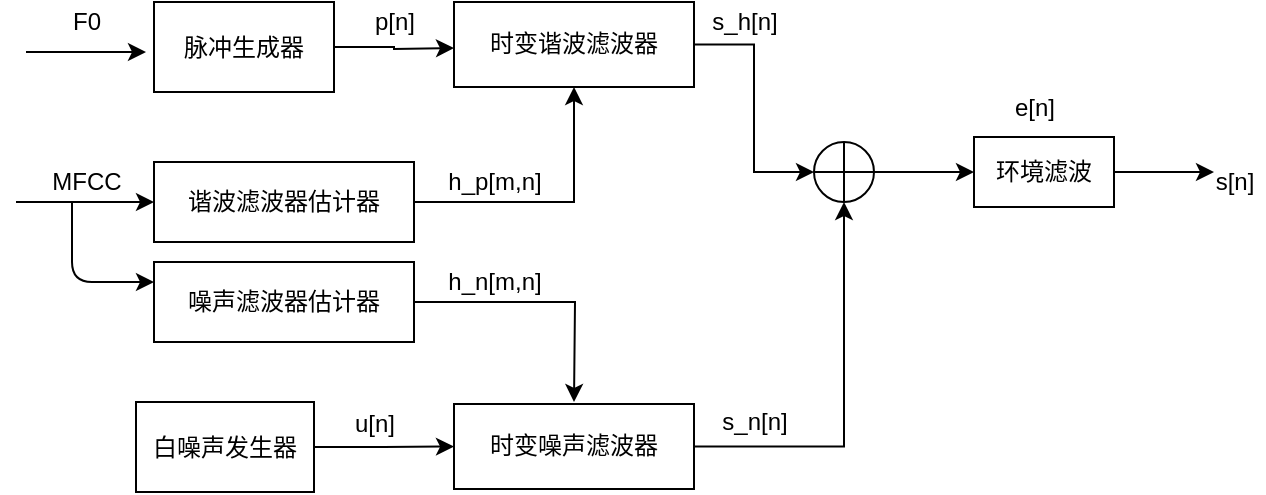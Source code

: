 <mxfile version="14.8.6" type="github">
  <diagram id="ocM4UOAhsCImK68CdOgO" name="Page-1">
    <mxGraphModel dx="1422" dy="762" grid="1" gridSize="10" guides="1" tooltips="1" connect="1" arrows="1" fold="1" page="1" pageScale="1" pageWidth="827" pageHeight="1169" math="0" shadow="0">
      <root>
        <mxCell id="0" />
        <mxCell id="1" parent="0" />
        <mxCell id="Y58ZHx-CRsHNFfskCRQ7-1" value="" style="endArrow=classic;html=1;" parent="1" edge="1">
          <mxGeometry width="50" height="50" relative="1" as="geometry">
            <mxPoint x="96" y="265" as="sourcePoint" />
            <mxPoint x="156" y="265" as="targetPoint" />
          </mxGeometry>
        </mxCell>
        <mxCell id="Y58ZHx-CRsHNFfskCRQ7-2" value="F0" style="text;html=1;align=center;verticalAlign=middle;resizable=0;points=[];autosize=1;strokeColor=none;" parent="1" vertex="1">
          <mxGeometry x="111" y="240" width="30" height="20" as="geometry" />
        </mxCell>
        <mxCell id="Y58ZHx-CRsHNFfskCRQ7-11" style="edgeStyle=orthogonalEdgeStyle;rounded=0;orthogonalLoop=1;jettySize=auto;html=1;" parent="1" source="Y58ZHx-CRsHNFfskCRQ7-3" edge="1">
          <mxGeometry relative="1" as="geometry">
            <mxPoint x="310" y="263" as="targetPoint" />
          </mxGeometry>
        </mxCell>
        <mxCell id="Y58ZHx-CRsHNFfskCRQ7-3" value="脉冲生成器" style="rounded=0;whiteSpace=wrap;html=1;" parent="1" vertex="1">
          <mxGeometry x="160" y="240" width="90" height="45" as="geometry" />
        </mxCell>
        <mxCell id="Y58ZHx-CRsHNFfskCRQ7-5" value="" style="endArrow=classic;html=1;" parent="1" edge="1">
          <mxGeometry width="50" height="50" relative="1" as="geometry">
            <mxPoint x="91" y="340" as="sourcePoint" />
            <mxPoint x="160" y="340" as="targetPoint" />
          </mxGeometry>
        </mxCell>
        <mxCell id="Y58ZHx-CRsHNFfskCRQ7-6" value="MFCC" style="text;html=1;align=center;verticalAlign=middle;resizable=0;points=[];autosize=1;strokeColor=none;" parent="1" vertex="1">
          <mxGeometry x="101" y="320" width="50" height="20" as="geometry" />
        </mxCell>
        <mxCell id="Y58ZHx-CRsHNFfskCRQ7-14" style="edgeStyle=orthogonalEdgeStyle;rounded=0;orthogonalLoop=1;jettySize=auto;html=1;exitX=1;exitY=0.5;exitDx=0;exitDy=0;entryX=0.5;entryY=1;entryDx=0;entryDy=0;" parent="1" source="Y58ZHx-CRsHNFfskCRQ7-7" target="Y58ZHx-CRsHNFfskCRQ7-13" edge="1">
          <mxGeometry relative="1" as="geometry" />
        </mxCell>
        <mxCell id="Y58ZHx-CRsHNFfskCRQ7-7" value="谐波滤波器估计器" style="rounded=0;whiteSpace=wrap;html=1;" parent="1" vertex="1">
          <mxGeometry x="160" y="320" width="130" height="40" as="geometry" />
        </mxCell>
        <mxCell id="Y58ZHx-CRsHNFfskCRQ7-25" style="edgeStyle=orthogonalEdgeStyle;rounded=0;orthogonalLoop=1;jettySize=auto;html=1;exitX=1;exitY=0.5;exitDx=0;exitDy=0;" parent="1" source="Y58ZHx-CRsHNFfskCRQ7-8" edge="1">
          <mxGeometry relative="1" as="geometry">
            <mxPoint x="370" y="440" as="targetPoint" />
          </mxGeometry>
        </mxCell>
        <mxCell id="Y58ZHx-CRsHNFfskCRQ7-8" value="噪声滤波器估计器" style="rounded=0;whiteSpace=wrap;html=1;" parent="1" vertex="1">
          <mxGeometry x="160" y="370" width="130" height="40" as="geometry" />
        </mxCell>
        <mxCell id="Y58ZHx-CRsHNFfskCRQ7-9" value="" style="endArrow=classic;html=1;" parent="1" edge="1">
          <mxGeometry width="50" height="50" relative="1" as="geometry">
            <mxPoint x="119" y="340" as="sourcePoint" />
            <mxPoint x="160" y="380" as="targetPoint" />
            <Array as="points">
              <mxPoint x="119" y="380" />
            </Array>
          </mxGeometry>
        </mxCell>
        <mxCell id="Y58ZHx-CRsHNFfskCRQ7-12" value="p[n]" style="text;html=1;align=center;verticalAlign=middle;resizable=0;points=[];autosize=1;strokeColor=none;" parent="1" vertex="1">
          <mxGeometry x="260" y="240" width="40" height="20" as="geometry" />
        </mxCell>
        <mxCell id="Y58ZHx-CRsHNFfskCRQ7-20" style="edgeStyle=orthogonalEdgeStyle;rounded=0;orthogonalLoop=1;jettySize=auto;html=1;exitX=1;exitY=0.5;exitDx=0;exitDy=0;entryX=0;entryY=0.5;entryDx=0;entryDy=0;" parent="1" source="Y58ZHx-CRsHNFfskCRQ7-13" target="Y58ZHx-CRsHNFfskCRQ7-19" edge="1">
          <mxGeometry relative="1" as="geometry">
            <mxPoint x="470" y="310" as="targetPoint" />
          </mxGeometry>
        </mxCell>
        <mxCell id="Y58ZHx-CRsHNFfskCRQ7-13" value="时变谐波滤波器" style="rounded=0;whiteSpace=wrap;html=1;" parent="1" vertex="1">
          <mxGeometry x="310" y="240" width="120" height="42.5" as="geometry" />
        </mxCell>
        <mxCell id="Y58ZHx-CRsHNFfskCRQ7-15" value="h_p[m,n]" style="text;html=1;align=center;verticalAlign=middle;resizable=0;points=[];autosize=1;strokeColor=none;" parent="1" vertex="1">
          <mxGeometry x="300" y="320" width="60" height="20" as="geometry" />
        </mxCell>
        <mxCell id="Y58ZHx-CRsHNFfskCRQ7-30" style="edgeStyle=orthogonalEdgeStyle;rounded=0;orthogonalLoop=1;jettySize=auto;html=1;exitX=1;exitY=0.5;exitDx=0;exitDy=0;" parent="1" source="Y58ZHx-CRsHNFfskCRQ7-19" target="Y58ZHx-CRsHNFfskCRQ7-31" edge="1">
          <mxGeometry relative="1" as="geometry">
            <mxPoint x="560" y="325" as="targetPoint" />
          </mxGeometry>
        </mxCell>
        <mxCell id="Y58ZHx-CRsHNFfskCRQ7-19" value="" style="shape=orEllipse;perimeter=ellipsePerimeter;whiteSpace=wrap;html=1;backgroundOutline=1;" parent="1" vertex="1">
          <mxGeometry x="490" y="310" width="30" height="30" as="geometry" />
        </mxCell>
        <mxCell id="Y58ZHx-CRsHNFfskCRQ7-27" style="edgeStyle=orthogonalEdgeStyle;rounded=0;orthogonalLoop=1;jettySize=auto;html=1;exitX=1;exitY=0.5;exitDx=0;exitDy=0;entryX=0.5;entryY=1;entryDx=0;entryDy=0;" parent="1" source="Y58ZHx-CRsHNFfskCRQ7-21" target="Y58ZHx-CRsHNFfskCRQ7-19" edge="1">
          <mxGeometry relative="1" as="geometry">
            <mxPoint x="500" y="350" as="targetPoint" />
            <Array as="points">
              <mxPoint x="505" y="462" />
            </Array>
          </mxGeometry>
        </mxCell>
        <mxCell id="Y58ZHx-CRsHNFfskCRQ7-21" value="时变噪声滤波器" style="rounded=0;whiteSpace=wrap;html=1;" parent="1" vertex="1">
          <mxGeometry x="310" y="441" width="120" height="42.5" as="geometry" />
        </mxCell>
        <mxCell id="Y58ZHx-CRsHNFfskCRQ7-23" style="edgeStyle=orthogonalEdgeStyle;rounded=0;orthogonalLoop=1;jettySize=auto;html=1;exitX=1;exitY=0.5;exitDx=0;exitDy=0;entryX=0;entryY=0.5;entryDx=0;entryDy=0;" parent="1" source="Y58ZHx-CRsHNFfskCRQ7-22" target="Y58ZHx-CRsHNFfskCRQ7-21" edge="1">
          <mxGeometry relative="1" as="geometry" />
        </mxCell>
        <mxCell id="Y58ZHx-CRsHNFfskCRQ7-22" value="白噪声发生器" style="rounded=0;whiteSpace=wrap;html=1;" parent="1" vertex="1">
          <mxGeometry x="151" y="440" width="89" height="45" as="geometry" />
        </mxCell>
        <mxCell id="Y58ZHx-CRsHNFfskCRQ7-24" value="u[n]" style="text;html=1;align=center;verticalAlign=middle;resizable=0;points=[];autosize=1;strokeColor=none;" parent="1" vertex="1">
          <mxGeometry x="250" y="441" width="40" height="20" as="geometry" />
        </mxCell>
        <mxCell id="Y58ZHx-CRsHNFfskCRQ7-26" value="h_n[m,n]" style="text;html=1;align=center;verticalAlign=middle;resizable=0;points=[];autosize=1;strokeColor=none;" parent="1" vertex="1">
          <mxGeometry x="300" y="370" width="60" height="20" as="geometry" />
        </mxCell>
        <mxCell id="Y58ZHx-CRsHNFfskCRQ7-28" value="s_h[n]" style="text;html=1;align=center;verticalAlign=middle;resizable=0;points=[];autosize=1;strokeColor=none;" parent="1" vertex="1">
          <mxGeometry x="430" y="240" width="50" height="20" as="geometry" />
        </mxCell>
        <mxCell id="Y58ZHx-CRsHNFfskCRQ7-29" value="s_n[n]" style="text;html=1;align=center;verticalAlign=middle;resizable=0;points=[];autosize=1;strokeColor=none;" parent="1" vertex="1">
          <mxGeometry x="435" y="440" width="50" height="20" as="geometry" />
        </mxCell>
        <mxCell id="Y58ZHx-CRsHNFfskCRQ7-32" style="edgeStyle=orthogonalEdgeStyle;rounded=0;orthogonalLoop=1;jettySize=auto;html=1;exitX=1;exitY=0.5;exitDx=0;exitDy=0;" parent="1" source="Y58ZHx-CRsHNFfskCRQ7-31" edge="1">
          <mxGeometry relative="1" as="geometry">
            <mxPoint x="690" y="325" as="targetPoint" />
          </mxGeometry>
        </mxCell>
        <mxCell id="Y58ZHx-CRsHNFfskCRQ7-31" value="环境滤波" style="rounded=0;whiteSpace=wrap;html=1;" parent="1" vertex="1">
          <mxGeometry x="570" y="307.5" width="70" height="35" as="geometry" />
        </mxCell>
        <mxCell id="Y58ZHx-CRsHNFfskCRQ7-33" value="s[n]" style="text;html=1;align=center;verticalAlign=middle;resizable=0;points=[];autosize=1;strokeColor=none;" parent="1" vertex="1">
          <mxGeometry x="685" y="320" width="30" height="20" as="geometry" />
        </mxCell>
        <mxCell id="t8KxHsT-wmfrqZRgbDNX-1" value="e[n]" style="text;html=1;align=center;verticalAlign=middle;resizable=0;points=[];autosize=1;strokeColor=none;" vertex="1" parent="1">
          <mxGeometry x="580" y="282.5" width="40" height="20" as="geometry" />
        </mxCell>
      </root>
    </mxGraphModel>
  </diagram>
</mxfile>
